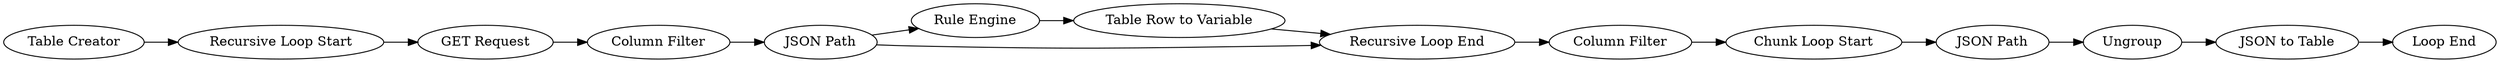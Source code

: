 digraph {
	"8831954219957490330_682" [label="Table Creator"]
	"8831954219957490330_676" [label="JSON to Table"]
	"8831954219957490330_670" [label="Rule Engine"]
	"8831954219957490330_675" [label="Chunk Loop Start"]
	"8831954219957490330_669" [label="Column Filter"]
	"8831954219957490330_671" [label="Recursive Loop End"]
	"8831954219957490330_668" [label="Recursive Loop Start"]
	"8831954219957490330_673" [label="Table Row to Variable"]
	"8831954219957490330_680" [label="JSON Path"]
	"8831954219957490330_679" [label="Loop End"]
	"8831954219957490330_672" [label="JSON Path"]
	"8831954219957490330_678" [label=Ungroup]
	"8831954219957490330_667" [label="GET Request"]
	"8831954219957490330_681" [label="Column Filter"]
	"8831954219957490330_669" -> "8831954219957490330_672"
	"8831954219957490330_676" -> "8831954219957490330_679"
	"8831954219957490330_673" -> "8831954219957490330_671"
	"8831954219957490330_668" -> "8831954219957490330_667"
	"8831954219957490330_675" -> "8831954219957490330_680"
	"8831954219957490330_670" -> "8831954219957490330_673"
	"8831954219957490330_681" -> "8831954219957490330_675"
	"8831954219957490330_672" -> "8831954219957490330_670"
	"8831954219957490330_678" -> "8831954219957490330_676"
	"8831954219957490330_680" -> "8831954219957490330_678"
	"8831954219957490330_682" -> "8831954219957490330_668"
	"8831954219957490330_667" -> "8831954219957490330_669"
	"8831954219957490330_672" -> "8831954219957490330_671"
	"8831954219957490330_671" -> "8831954219957490330_681"
	rankdir=LR
}
